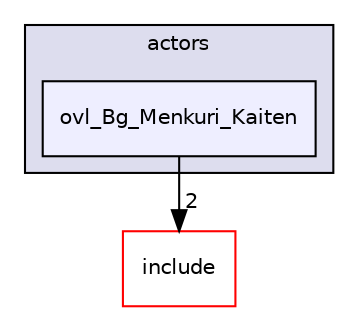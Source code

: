 digraph "src/overlays/actors/ovl_Bg_Menkuri_Kaiten" {
  compound=true
  node [ fontsize="10", fontname="Helvetica"];
  edge [ labelfontsize="10", labelfontname="Helvetica"];
  subgraph clusterdir_e93473484be31ce7bcb356bd643a22f8 {
    graph [ bgcolor="#ddddee", pencolor="black", label="actors" fontname="Helvetica", fontsize="10", URL="dir_e93473484be31ce7bcb356bd643a22f8.html"]
  dir_4e233182275d4ff40e5f522051e0fc44 [shape=box, label="ovl_Bg_Menkuri_Kaiten", style="filled", fillcolor="#eeeeff", pencolor="black", URL="dir_4e233182275d4ff40e5f522051e0fc44.html"];
  }
  dir_d44c64559bbebec7f509842c48db8b23 [shape=box label="include" fillcolor="white" style="filled" color="red" URL="dir_d44c64559bbebec7f509842c48db8b23.html"];
  dir_4e233182275d4ff40e5f522051e0fc44->dir_d44c64559bbebec7f509842c48db8b23 [headlabel="2", labeldistance=1.5 headhref="dir_000080_000000.html"];
}

